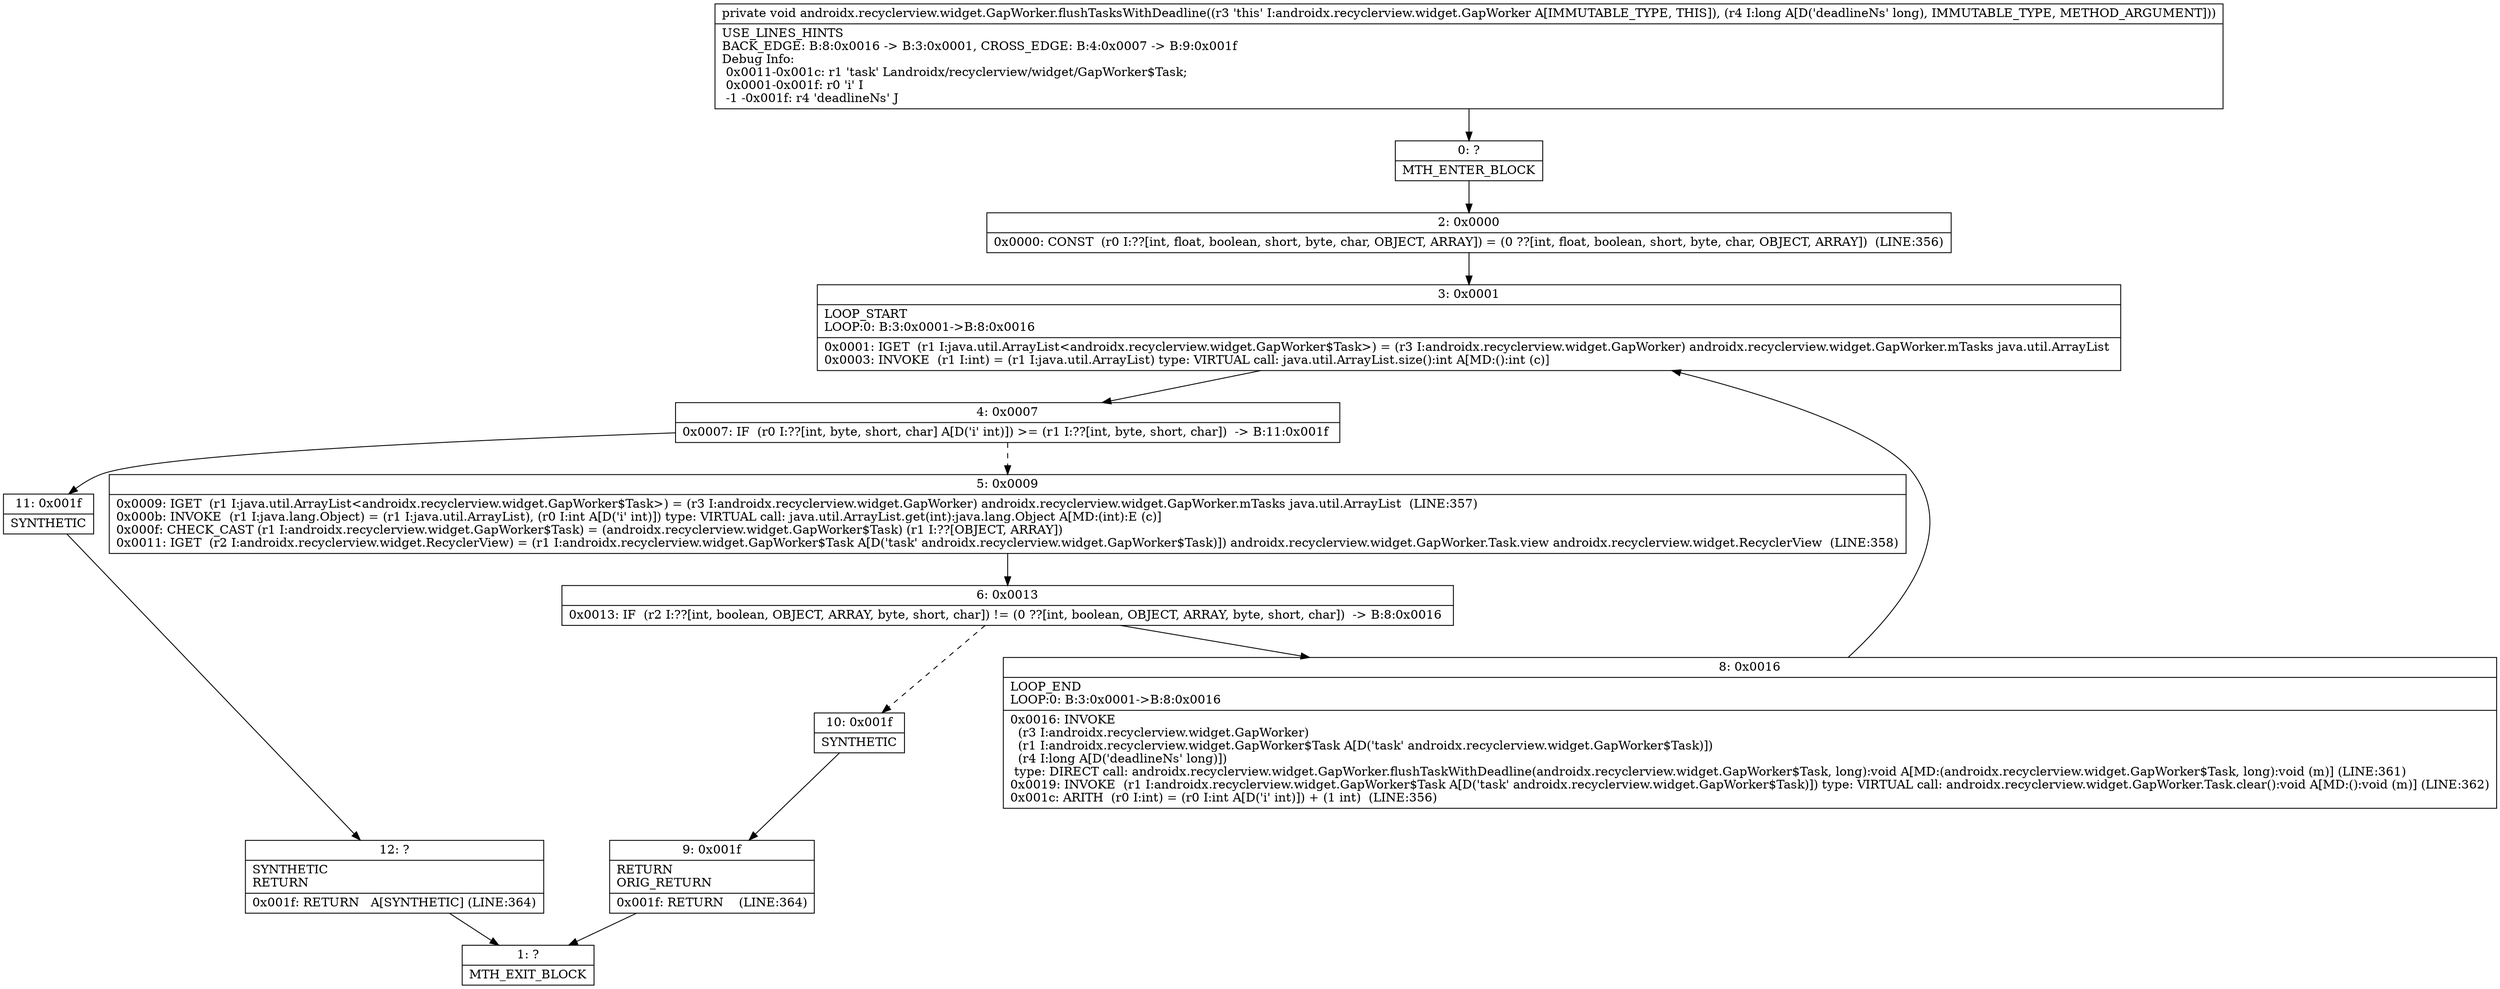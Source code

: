 digraph "CFG forandroidx.recyclerview.widget.GapWorker.flushTasksWithDeadline(J)V" {
Node_0 [shape=record,label="{0\:\ ?|MTH_ENTER_BLOCK\l}"];
Node_2 [shape=record,label="{2\:\ 0x0000|0x0000: CONST  (r0 I:??[int, float, boolean, short, byte, char, OBJECT, ARRAY]) = (0 ??[int, float, boolean, short, byte, char, OBJECT, ARRAY])  (LINE:356)\l}"];
Node_3 [shape=record,label="{3\:\ 0x0001|LOOP_START\lLOOP:0: B:3:0x0001\-\>B:8:0x0016\l|0x0001: IGET  (r1 I:java.util.ArrayList\<androidx.recyclerview.widget.GapWorker$Task\>) = (r3 I:androidx.recyclerview.widget.GapWorker) androidx.recyclerview.widget.GapWorker.mTasks java.util.ArrayList \l0x0003: INVOKE  (r1 I:int) = (r1 I:java.util.ArrayList) type: VIRTUAL call: java.util.ArrayList.size():int A[MD:():int (c)]\l}"];
Node_4 [shape=record,label="{4\:\ 0x0007|0x0007: IF  (r0 I:??[int, byte, short, char] A[D('i' int)]) \>= (r1 I:??[int, byte, short, char])  \-\> B:11:0x001f \l}"];
Node_5 [shape=record,label="{5\:\ 0x0009|0x0009: IGET  (r1 I:java.util.ArrayList\<androidx.recyclerview.widget.GapWorker$Task\>) = (r3 I:androidx.recyclerview.widget.GapWorker) androidx.recyclerview.widget.GapWorker.mTasks java.util.ArrayList  (LINE:357)\l0x000b: INVOKE  (r1 I:java.lang.Object) = (r1 I:java.util.ArrayList), (r0 I:int A[D('i' int)]) type: VIRTUAL call: java.util.ArrayList.get(int):java.lang.Object A[MD:(int):E (c)]\l0x000f: CHECK_CAST (r1 I:androidx.recyclerview.widget.GapWorker$Task) = (androidx.recyclerview.widget.GapWorker$Task) (r1 I:??[OBJECT, ARRAY]) \l0x0011: IGET  (r2 I:androidx.recyclerview.widget.RecyclerView) = (r1 I:androidx.recyclerview.widget.GapWorker$Task A[D('task' androidx.recyclerview.widget.GapWorker$Task)]) androidx.recyclerview.widget.GapWorker.Task.view androidx.recyclerview.widget.RecyclerView  (LINE:358)\l}"];
Node_6 [shape=record,label="{6\:\ 0x0013|0x0013: IF  (r2 I:??[int, boolean, OBJECT, ARRAY, byte, short, char]) != (0 ??[int, boolean, OBJECT, ARRAY, byte, short, char])  \-\> B:8:0x0016 \l}"];
Node_8 [shape=record,label="{8\:\ 0x0016|LOOP_END\lLOOP:0: B:3:0x0001\-\>B:8:0x0016\l|0x0016: INVOKE  \l  (r3 I:androidx.recyclerview.widget.GapWorker)\l  (r1 I:androidx.recyclerview.widget.GapWorker$Task A[D('task' androidx.recyclerview.widget.GapWorker$Task)])\l  (r4 I:long A[D('deadlineNs' long)])\l type: DIRECT call: androidx.recyclerview.widget.GapWorker.flushTaskWithDeadline(androidx.recyclerview.widget.GapWorker$Task, long):void A[MD:(androidx.recyclerview.widget.GapWorker$Task, long):void (m)] (LINE:361)\l0x0019: INVOKE  (r1 I:androidx.recyclerview.widget.GapWorker$Task A[D('task' androidx.recyclerview.widget.GapWorker$Task)]) type: VIRTUAL call: androidx.recyclerview.widget.GapWorker.Task.clear():void A[MD:():void (m)] (LINE:362)\l0x001c: ARITH  (r0 I:int) = (r0 I:int A[D('i' int)]) + (1 int)  (LINE:356)\l}"];
Node_10 [shape=record,label="{10\:\ 0x001f|SYNTHETIC\l}"];
Node_9 [shape=record,label="{9\:\ 0x001f|RETURN\lORIG_RETURN\l|0x001f: RETURN    (LINE:364)\l}"];
Node_1 [shape=record,label="{1\:\ ?|MTH_EXIT_BLOCK\l}"];
Node_11 [shape=record,label="{11\:\ 0x001f|SYNTHETIC\l}"];
Node_12 [shape=record,label="{12\:\ ?|SYNTHETIC\lRETURN\l|0x001f: RETURN   A[SYNTHETIC] (LINE:364)\l}"];
MethodNode[shape=record,label="{private void androidx.recyclerview.widget.GapWorker.flushTasksWithDeadline((r3 'this' I:androidx.recyclerview.widget.GapWorker A[IMMUTABLE_TYPE, THIS]), (r4 I:long A[D('deadlineNs' long), IMMUTABLE_TYPE, METHOD_ARGUMENT]))  | USE_LINES_HINTS\lBACK_EDGE: B:8:0x0016 \-\> B:3:0x0001, CROSS_EDGE: B:4:0x0007 \-\> B:9:0x001f\lDebug Info:\l  0x0011\-0x001c: r1 'task' Landroidx\/recyclerview\/widget\/GapWorker$Task;\l  0x0001\-0x001f: r0 'i' I\l  \-1 \-0x001f: r4 'deadlineNs' J\l}"];
MethodNode -> Node_0;Node_0 -> Node_2;
Node_2 -> Node_3;
Node_3 -> Node_4;
Node_4 -> Node_5[style=dashed];
Node_4 -> Node_11;
Node_5 -> Node_6;
Node_6 -> Node_8;
Node_6 -> Node_10[style=dashed];
Node_8 -> Node_3;
Node_10 -> Node_9;
Node_9 -> Node_1;
Node_11 -> Node_12;
Node_12 -> Node_1;
}


